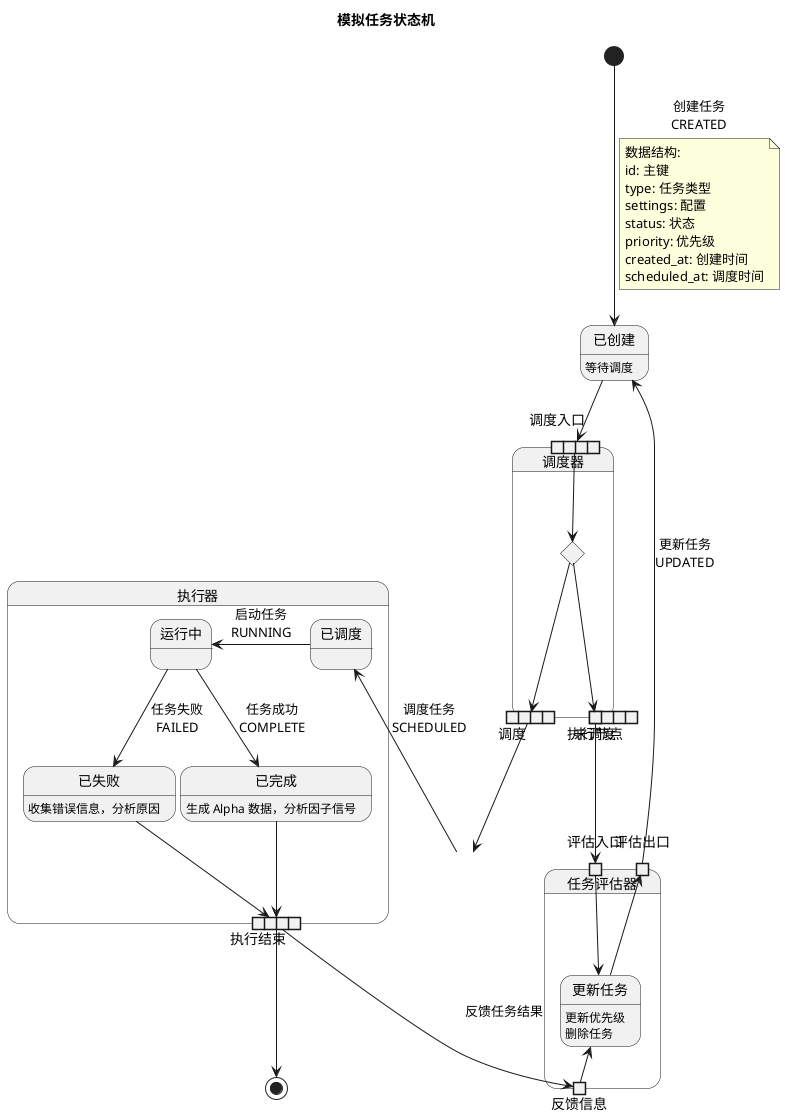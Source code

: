 @startuml SimulationTaskStateMachine
title 模拟任务状态机

state 调度器 <<fork>>

[*] --> 已创建 : 创建任务\nCREATED
note on link
    数据结构:
    id: 主键
    type: 任务类型
    settings: 配置
    status: 状态
    priority: 优先级
    created_at: 创建时间
    scheduled_at: 调度时间
end note

已创建 : 等待调度

state 调度器 {
    state 调度入口 <<expansionInput>>
    state 调度 <<expansionOutput>>
    state 未调度 <<outputPin>>
    state scheduler <<choice>>
    调度入口 --> scheduler
    scheduler --> 未调度
    scheduler --> 调度
}

已创建 --> 调度入口
调度 --> 执行节点


state 执行器 {
    state 执行节点 <<expansionInput>>
    state 执行结束 <<expansionOutput>>

    执行节点 --> 已调度 : 调度任务\nSCHEDULED
    已调度 -right-> 运行中 : 启动任务\nRUNNING
    运行中 --> 已完成 : 任务成功\nCOMPLETE
    运行中 --> 已失败 : 任务失败\nFAILED
    已完成 --> 执行结束
    已完成: 生成 Alpha 数据，分析因子信号
    已失败 --> 执行结束
    已失败: 收集错误信息，分析原因
}


state 任务评估器 {
    state 评估入口 <<inputPin>>
    state 评估出口 <<inputPin>>
    state 反馈信息 <<outputPin>>

    未调度 --> 评估入口
    评估入口 --> 更新任务
    反馈信息 --> 更新任务
    更新任务 --> 评估出口
    评估出口 --> 已创建 : 更新任务\nUPDATED
    更新任务: 更新优先级
    更新任务: 删除任务
}

执行结束 --> [*]
执行结束 --> 反馈信息 : 反馈任务结果

@enduml
